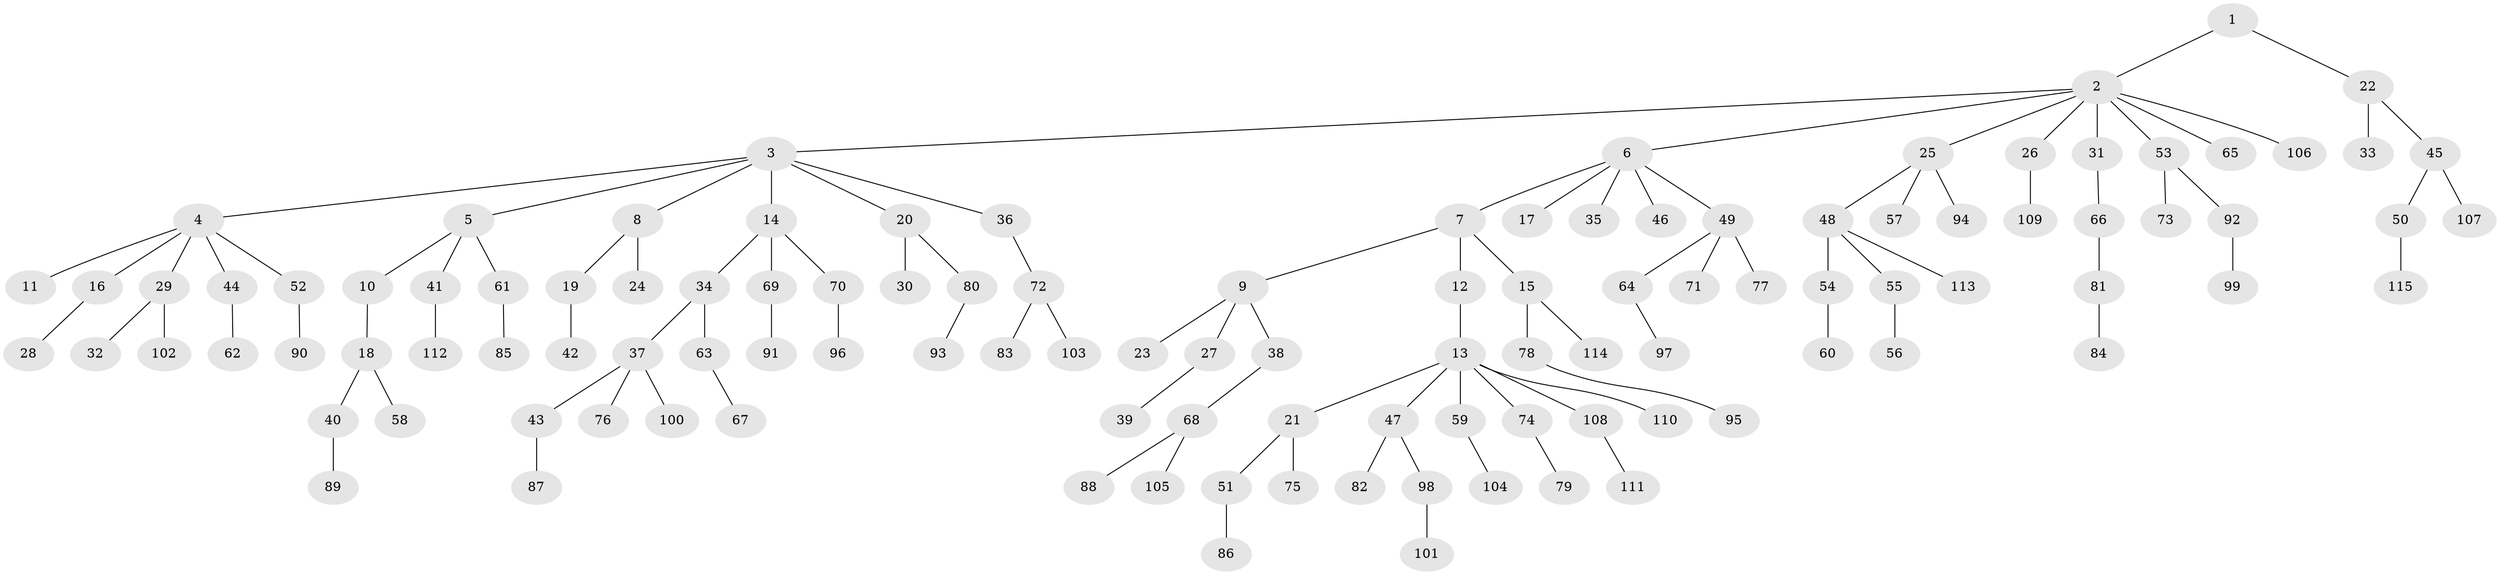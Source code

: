// Generated by graph-tools (version 1.1) at 2025/26/03/09/25 03:26:23]
// undirected, 115 vertices, 114 edges
graph export_dot {
graph [start="1"]
  node [color=gray90,style=filled];
  1;
  2;
  3;
  4;
  5;
  6;
  7;
  8;
  9;
  10;
  11;
  12;
  13;
  14;
  15;
  16;
  17;
  18;
  19;
  20;
  21;
  22;
  23;
  24;
  25;
  26;
  27;
  28;
  29;
  30;
  31;
  32;
  33;
  34;
  35;
  36;
  37;
  38;
  39;
  40;
  41;
  42;
  43;
  44;
  45;
  46;
  47;
  48;
  49;
  50;
  51;
  52;
  53;
  54;
  55;
  56;
  57;
  58;
  59;
  60;
  61;
  62;
  63;
  64;
  65;
  66;
  67;
  68;
  69;
  70;
  71;
  72;
  73;
  74;
  75;
  76;
  77;
  78;
  79;
  80;
  81;
  82;
  83;
  84;
  85;
  86;
  87;
  88;
  89;
  90;
  91;
  92;
  93;
  94;
  95;
  96;
  97;
  98;
  99;
  100;
  101;
  102;
  103;
  104;
  105;
  106;
  107;
  108;
  109;
  110;
  111;
  112;
  113;
  114;
  115;
  1 -- 2;
  1 -- 22;
  2 -- 3;
  2 -- 6;
  2 -- 25;
  2 -- 26;
  2 -- 31;
  2 -- 53;
  2 -- 65;
  2 -- 106;
  3 -- 4;
  3 -- 5;
  3 -- 8;
  3 -- 14;
  3 -- 20;
  3 -- 36;
  4 -- 11;
  4 -- 16;
  4 -- 29;
  4 -- 44;
  4 -- 52;
  5 -- 10;
  5 -- 41;
  5 -- 61;
  6 -- 7;
  6 -- 17;
  6 -- 35;
  6 -- 46;
  6 -- 49;
  7 -- 9;
  7 -- 12;
  7 -- 15;
  8 -- 19;
  8 -- 24;
  9 -- 23;
  9 -- 27;
  9 -- 38;
  10 -- 18;
  12 -- 13;
  13 -- 21;
  13 -- 47;
  13 -- 59;
  13 -- 74;
  13 -- 108;
  13 -- 110;
  14 -- 34;
  14 -- 69;
  14 -- 70;
  15 -- 78;
  15 -- 114;
  16 -- 28;
  18 -- 40;
  18 -- 58;
  19 -- 42;
  20 -- 30;
  20 -- 80;
  21 -- 51;
  21 -- 75;
  22 -- 33;
  22 -- 45;
  25 -- 48;
  25 -- 57;
  25 -- 94;
  26 -- 109;
  27 -- 39;
  29 -- 32;
  29 -- 102;
  31 -- 66;
  34 -- 37;
  34 -- 63;
  36 -- 72;
  37 -- 43;
  37 -- 76;
  37 -- 100;
  38 -- 68;
  40 -- 89;
  41 -- 112;
  43 -- 87;
  44 -- 62;
  45 -- 50;
  45 -- 107;
  47 -- 82;
  47 -- 98;
  48 -- 54;
  48 -- 55;
  48 -- 113;
  49 -- 64;
  49 -- 71;
  49 -- 77;
  50 -- 115;
  51 -- 86;
  52 -- 90;
  53 -- 73;
  53 -- 92;
  54 -- 60;
  55 -- 56;
  59 -- 104;
  61 -- 85;
  63 -- 67;
  64 -- 97;
  66 -- 81;
  68 -- 88;
  68 -- 105;
  69 -- 91;
  70 -- 96;
  72 -- 83;
  72 -- 103;
  74 -- 79;
  78 -- 95;
  80 -- 93;
  81 -- 84;
  92 -- 99;
  98 -- 101;
  108 -- 111;
}
